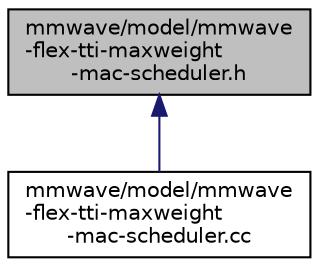 digraph "mmwave/model/mmwave-flex-tti-maxweight-mac-scheduler.h"
{
  edge [fontname="Helvetica",fontsize="10",labelfontname="Helvetica",labelfontsize="10"];
  node [fontname="Helvetica",fontsize="10",shape=record];
  Node1 [label="mmwave/model/mmwave\l-flex-tti-maxweight\l-mac-scheduler.h",height=0.2,width=0.4,color="black", fillcolor="grey75", style="filled", fontcolor="black"];
  Node1 -> Node2 [dir="back",color="midnightblue",fontsize="10",style="solid"];
  Node2 [label="mmwave/model/mmwave\l-flex-tti-maxweight\l-mac-scheduler.cc",height=0.2,width=0.4,color="black", fillcolor="white", style="filled",URL="$d0/d70/mmwave-flex-tti-maxweight-mac-scheduler_8cc.html"];
}
